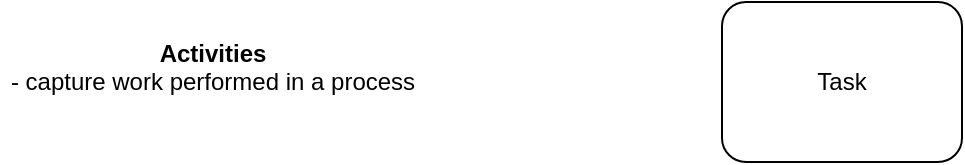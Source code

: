 <mxfile version="10.8.0" type="github"><diagram id="Mh98DjRF42oAxm0VOsT9" name="Page-1"><mxGraphModel dx="649" dy="786" grid="1" gridSize="10" guides="1" tooltips="1" connect="1" arrows="1" fold="1" page="1" pageScale="1" pageWidth="1169" pageHeight="1654" math="0" shadow="0"><root><mxCell id="0"/><mxCell id="1" parent="0"/><mxCell id="byIEbAmJqQOI49Y2zZkb-1" value="&lt;div style=&quot;text-align: center&quot;&gt;&lt;b&gt;Activities&lt;/b&gt;&lt;/div&gt;&lt;div style=&quot;text-align: center&quot;&gt;&lt;span&gt;- capture work performed in a process&lt;/span&gt;&lt;/div&gt;&lt;div style=&quot;text-align: center&quot;&gt;&lt;br&gt;&lt;/div&gt;" style="text;html=1;resizable=0;autosize=1;align=center;verticalAlign=middle;points=[];fillColor=none;strokeColor=none;rounded=0;" vertex="1" parent="1"><mxGeometry x="95" y="280" width="212" height="46" as="geometry"/></mxCell><mxCell id="byIEbAmJqQOI49Y2zZkb-2" value="Task" style="shape=ext;rounded=1;html=1;whiteSpace=wrap;" vertex="1" parent="1"><mxGeometry x="456" y="263" width="120" height="80" as="geometry"/></mxCell></root></mxGraphModel></diagram></mxfile>